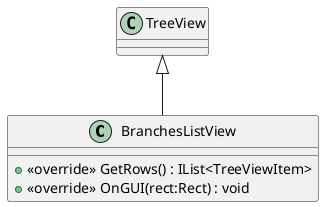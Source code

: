 @startuml
class BranchesListView {
    + <<override>> GetRows() : IList<TreeViewItem>
    + <<override>> OnGUI(rect:Rect) : void
}
TreeView <|-- BranchesListView
@enduml
